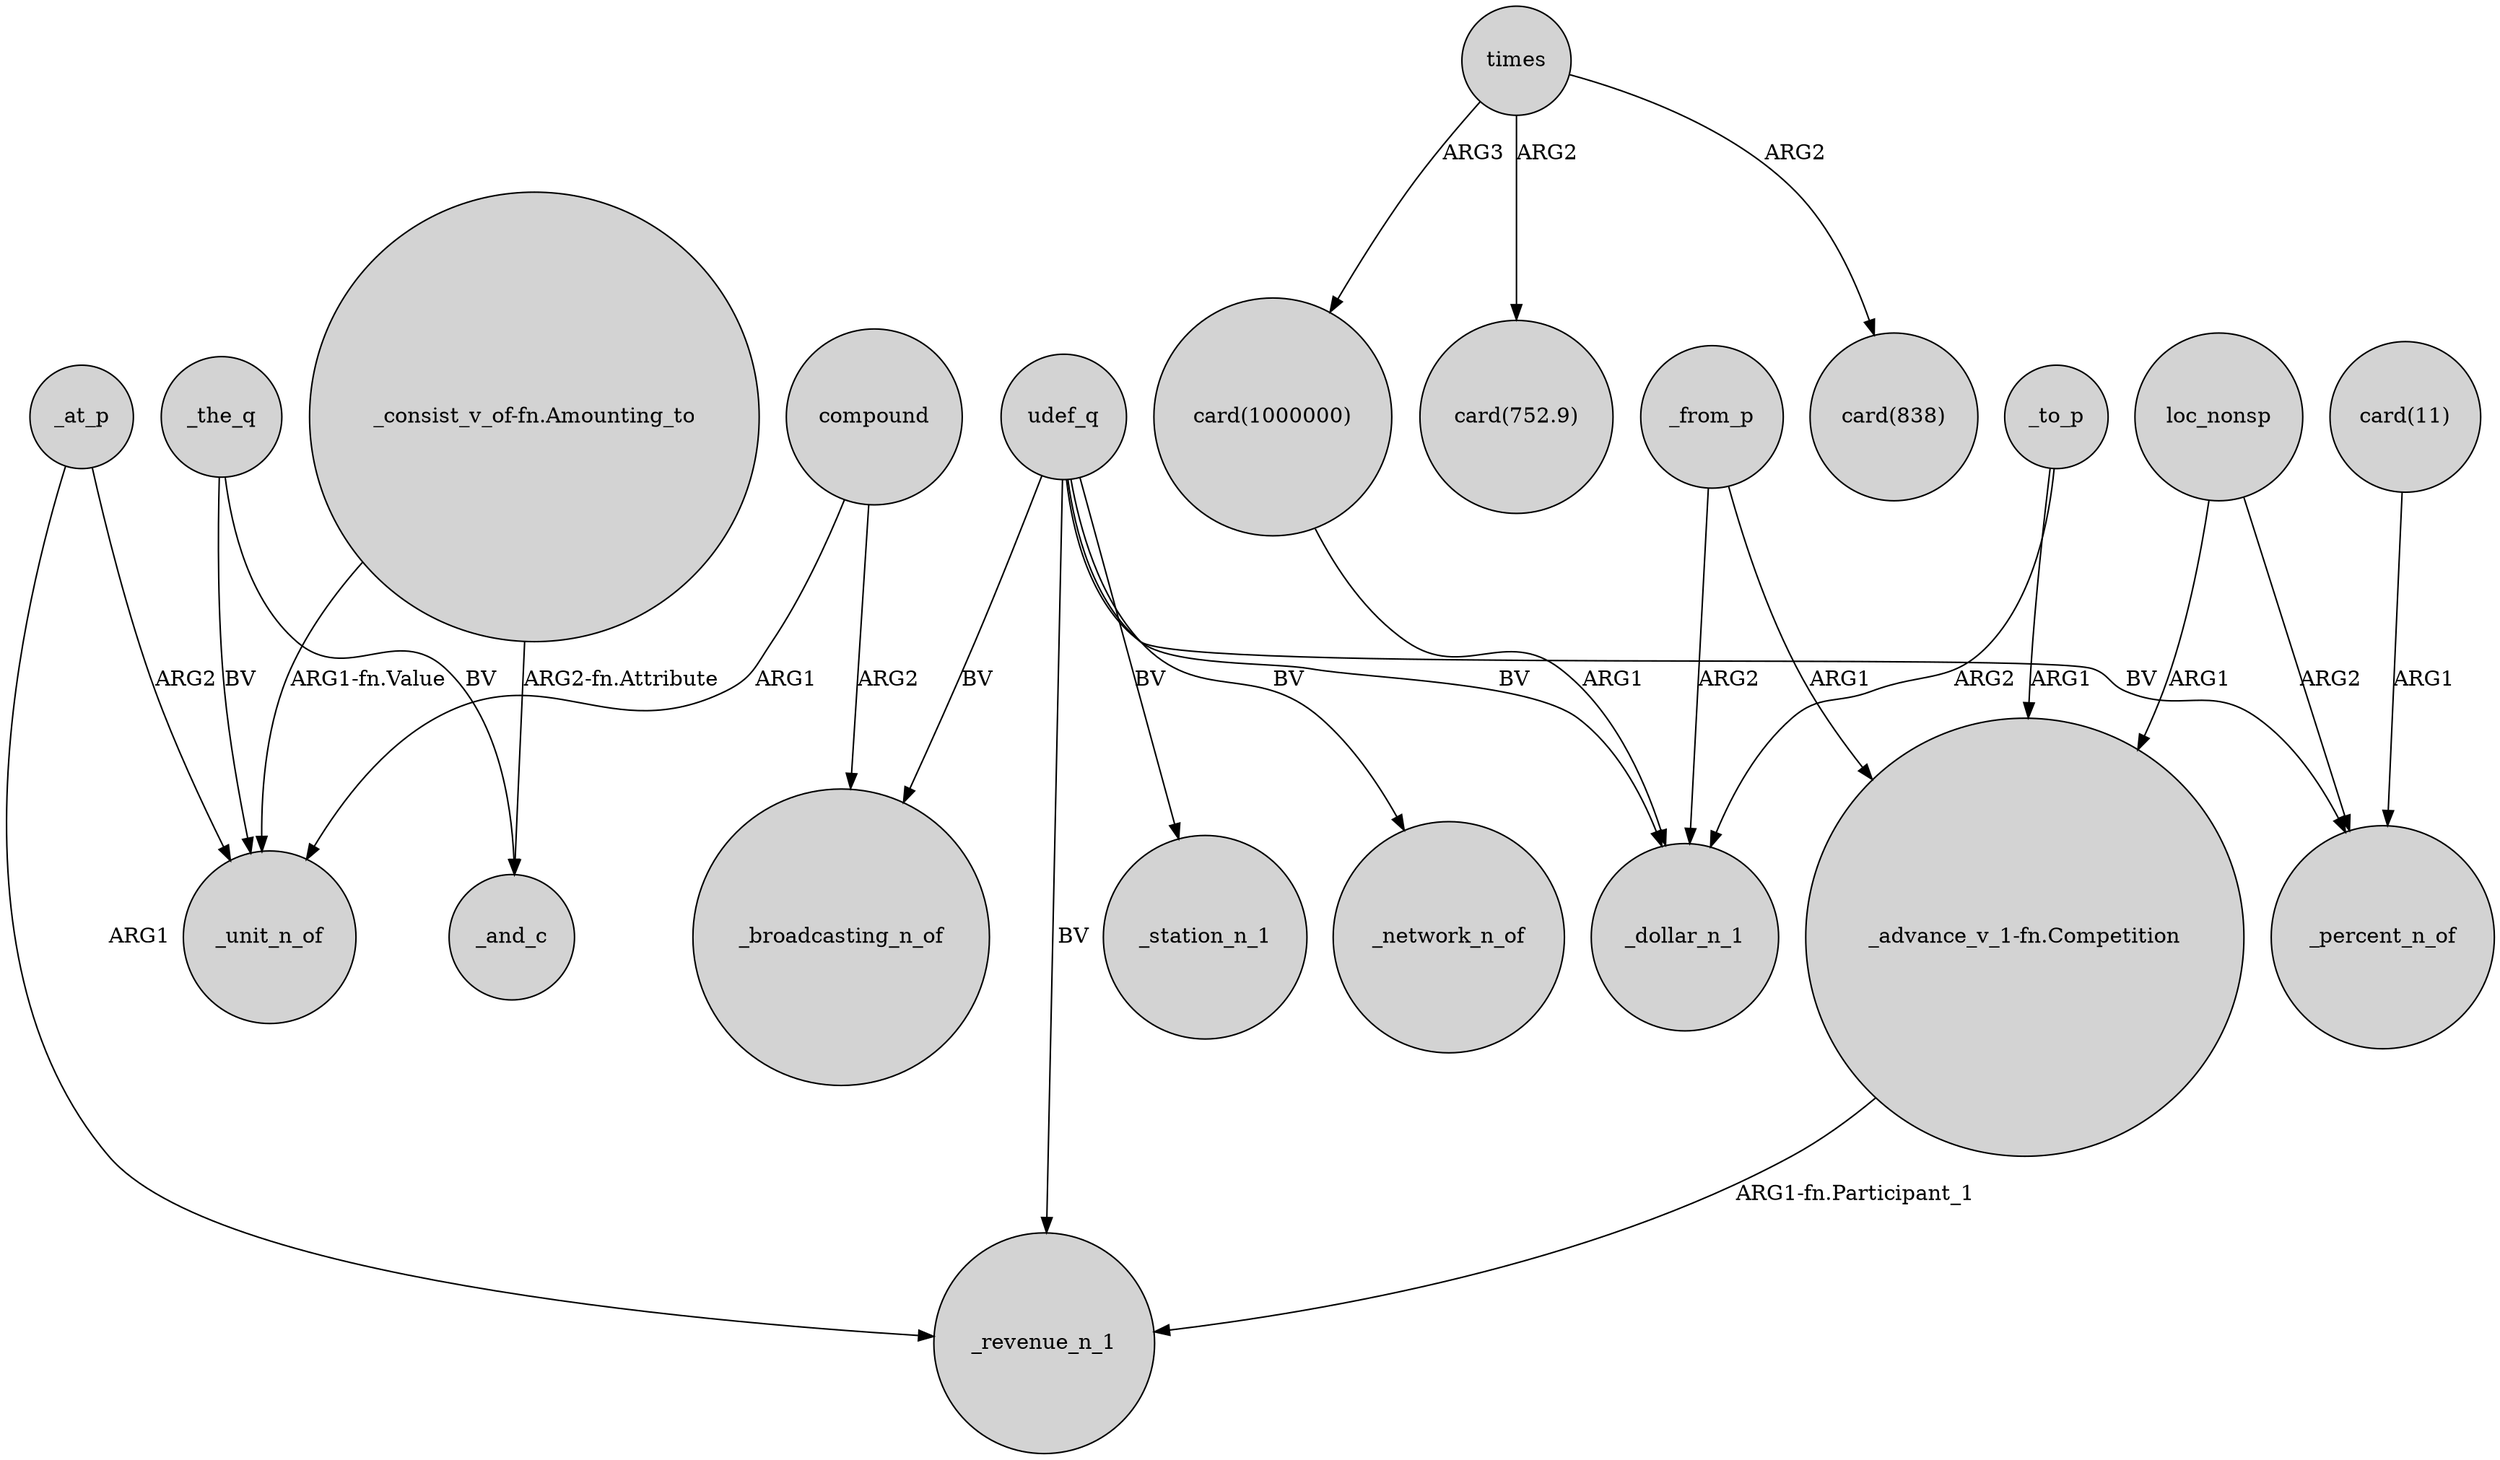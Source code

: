 digraph {
	node [shape=circle style=filled]
	"_advance_v_1-fn.Competition" -> _revenue_n_1 [label="ARG1-fn.Participant_1"]
	times -> "card(752.9)" [label=ARG2]
	_the_q -> _and_c [label=BV]
	_at_p -> _unit_n_of [label=ARG2]
	compound -> _broadcasting_n_of [label=ARG2]
	udef_q -> _broadcasting_n_of [label=BV]
	_from_p -> _dollar_n_1 [label=ARG2]
	times -> "card(1000000)" [label=ARG3]
	_to_p -> _dollar_n_1 [label=ARG2]
	udef_q -> _revenue_n_1 [label=BV]
	_at_p -> _revenue_n_1 [label=ARG1]
	udef_q -> _percent_n_of [label=BV]
	"card(11)" -> _percent_n_of [label=ARG1]
	udef_q -> _dollar_n_1 [label=BV]
	udef_q -> _station_n_1 [label=BV]
	"_consist_v_of-fn.Amounting_to" -> _and_c [label="ARG2-fn.Attribute"]
	"card(1000000)" -> _dollar_n_1 [label=ARG1]
	udef_q -> _network_n_of [label=BV]
	_from_p -> "_advance_v_1-fn.Competition" [label=ARG1]
	_to_p -> "_advance_v_1-fn.Competition" [label=ARG1]
	loc_nonsp -> "_advance_v_1-fn.Competition" [label=ARG1]
	compound -> _unit_n_of [label=ARG1]
	_the_q -> _unit_n_of [label=BV]
	times -> "card(838)" [label=ARG2]
	"_consist_v_of-fn.Amounting_to" -> _unit_n_of [label="ARG1-fn.Value"]
	loc_nonsp -> _percent_n_of [label=ARG2]
}
